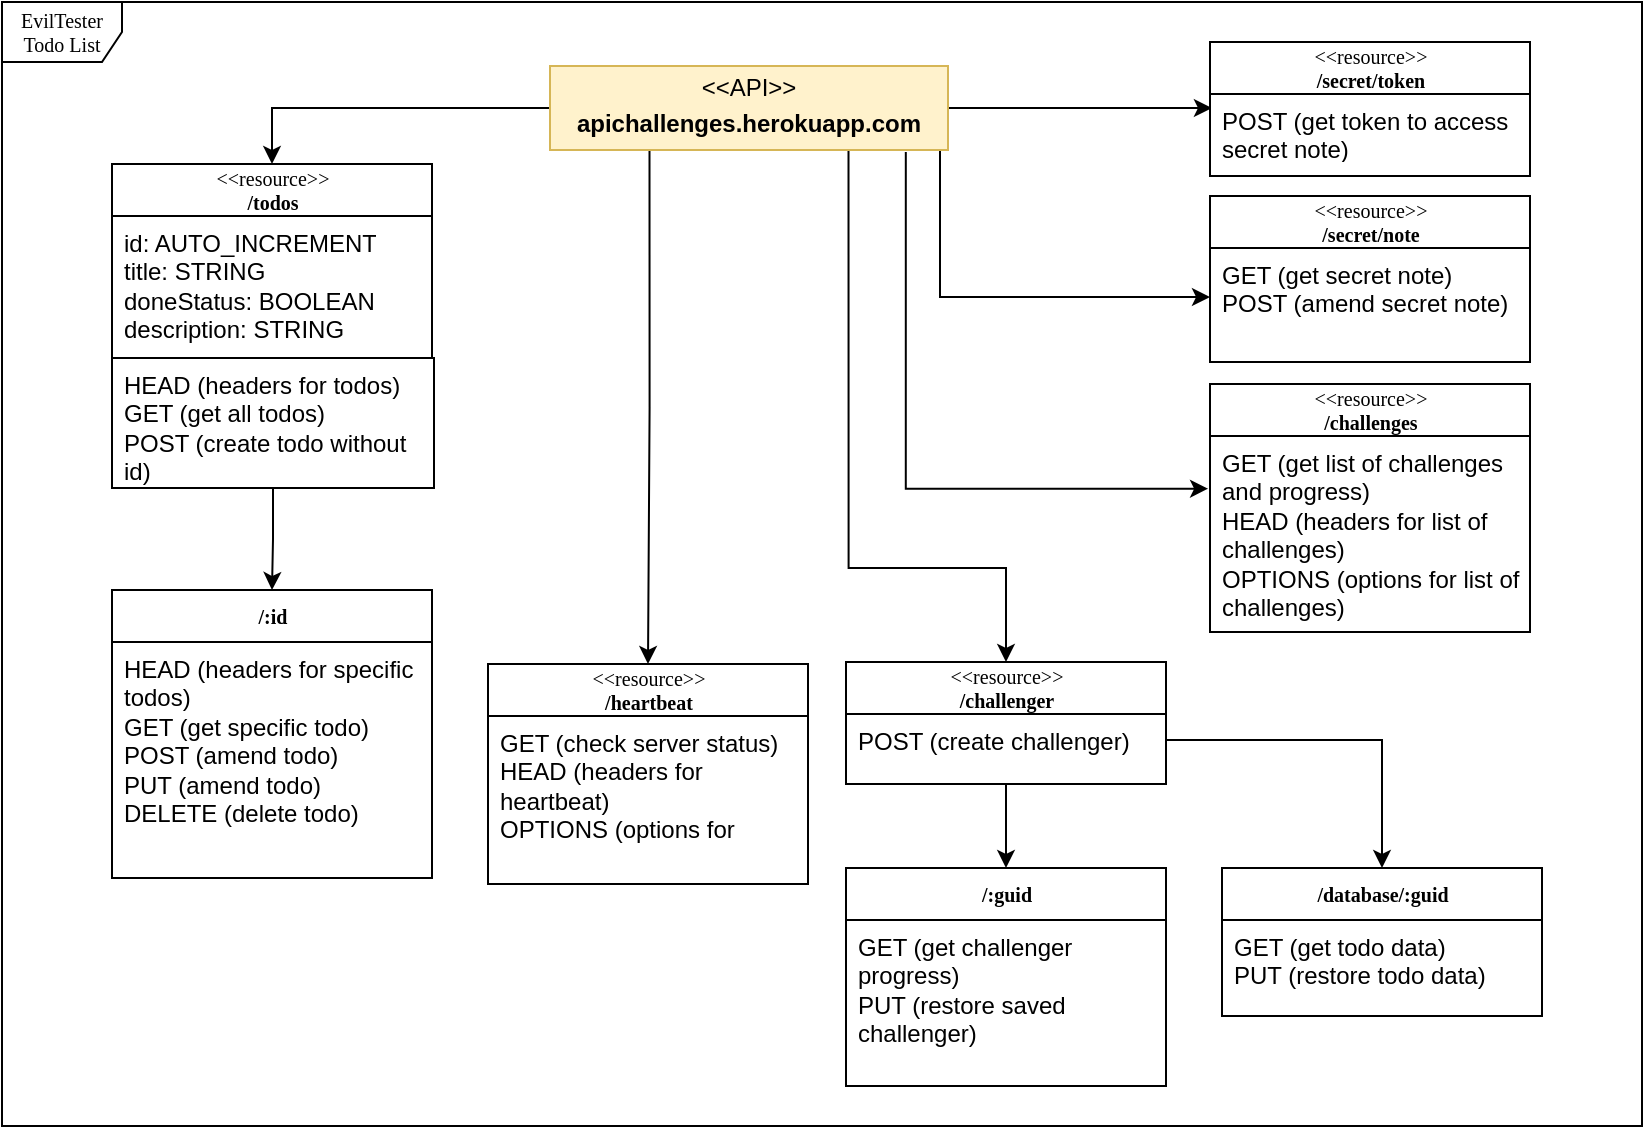 <mxfile version="24.4.6" type="device">
  <diagram name="Page-1" id="c4acf3e9-155e-7222-9cf6-157b1a14988f">
    <mxGraphModel dx="954" dy="617" grid="0" gridSize="10" guides="1" tooltips="1" connect="1" arrows="1" fold="1" page="1" pageScale="1" pageWidth="850" pageHeight="1100" background="none" math="0" shadow="0">
      <root>
        <mxCell id="0" />
        <mxCell id="1" parent="0" />
        <mxCell id="17acba5748e5396b-1" value="EvilTester Todo List " style="shape=umlFrame;whiteSpace=wrap;html=1;rounded=0;shadow=0;comic=0;labelBackgroundColor=none;strokeWidth=1;fontFamily=Verdana;fontSize=10;align=center;movable=1;resizable=1;rotatable=1;deletable=1;editable=1;locked=0;connectable=1;" parent="1" vertex="1">
          <mxGeometry x="20" y="20" width="820" height="562" as="geometry" />
        </mxCell>
        <mxCell id="17acba5748e5396b-20" value="&lt;div&gt;&amp;lt;&amp;lt;resource&amp;gt;&amp;gt;&lt;/div&gt;&lt;div&gt;&lt;b&gt;/todos&lt;/b&gt;&lt;br&gt;&lt;/div&gt;" style="swimlane;html=1;fontStyle=0;childLayout=stackLayout;horizontal=1;startSize=26;fillColor=none;horizontalStack=0;resizeParent=1;resizeLast=0;collapsible=1;marginBottom=0;swimlaneFillColor=#ffffff;rounded=0;shadow=0;comic=0;labelBackgroundColor=none;strokeWidth=1;fontFamily=Verdana;fontSize=10;align=center;" parent="1" vertex="1">
          <mxGeometry x="75" y="101" width="160" height="102" as="geometry">
            <mxRectangle x="75" y="101" width="111" height="36" as="alternateBounds" />
          </mxGeometry>
        </mxCell>
        <mxCell id="17acba5748e5396b-21" value="id: AUTO_INCREMENT&lt;br&gt;&lt;div&gt;title: STRING&lt;/div&gt;&lt;div&gt;doneStatus: BOOLEAN&lt;br&gt;&lt;/div&gt;&lt;div&gt;description: STRING&lt;/div&gt;" style="text;html=1;strokeColor=none;fillColor=none;align=left;verticalAlign=top;spacingLeft=4;spacingRight=4;whiteSpace=wrap;overflow=hidden;rotatable=0;points=[[0,0.5],[1,0.5]];portConstraint=eastwest;" parent="17acba5748e5396b-20" vertex="1">
          <mxGeometry y="26" width="160" height="70" as="geometry" />
        </mxCell>
        <mxCell id="17acba5748e5396b-30" value="&amp;lt;&amp;lt;resource&amp;gt;&amp;gt;&lt;br&gt;&lt;b&gt;/heartbeat&lt;/b&gt;" style="swimlane;html=1;fontStyle=0;childLayout=stackLayout;horizontal=1;startSize=26;fillColor=none;horizontalStack=0;resizeParent=1;resizeLast=0;collapsible=1;marginBottom=0;swimlaneFillColor=#ffffff;rounded=0;shadow=0;comic=0;labelBackgroundColor=none;strokeWidth=1;fontFamily=Verdana;fontSize=10;align=center;" parent="1" vertex="1">
          <mxGeometry x="263" y="351" width="160" height="110" as="geometry">
            <mxRectangle x="303" y="351" width="111" height="26" as="alternateBounds" />
          </mxGeometry>
        </mxCell>
        <mxCell id="17acba5748e5396b-31" value="&lt;div&gt;GET (check server status)&lt;br&gt;&lt;/div&gt;&lt;div&gt;HEAD (headers for heartbeat)&lt;br&gt;&lt;/div&gt;&lt;div&gt;OPTIONS (options for heartbeat)&lt;br&gt;&lt;/div&gt;" style="text;html=1;strokeColor=none;fillColor=none;align=left;verticalAlign=top;spacingLeft=4;spacingRight=4;whiteSpace=wrap;overflow=hidden;rotatable=0;points=[[0,0.5],[1,0.5]];portConstraint=eastwest;" parent="17acba5748e5396b-30" vertex="1">
          <mxGeometry y="26" width="160" height="63" as="geometry" />
        </mxCell>
        <mxCell id="5d2195bd80daf111-35" style="edgeStyle=orthogonalEdgeStyle;rounded=0;html=1;dashed=1;labelBackgroundColor=none;startFill=0;endArrow=open;endFill=0;endSize=10;fontFamily=Verdana;fontSize=10;" parent="1" source="5d2195bd80daf111-9" edge="1">
          <mxGeometry relative="1" as="geometry">
            <Array as="points">
              <mxPoint x="545" y="970" />
              <mxPoint x="545" y="970" />
            </Array>
            <mxPoint x="545" y="1004" as="targetPoint" />
          </mxGeometry>
        </mxCell>
        <mxCell id="d7By6MX_Y3yvPWXo7Br7-2" style="edgeStyle=orthogonalEdgeStyle;rounded=0;orthogonalLoop=1;jettySize=auto;html=1;entryX=0.5;entryY=0;entryDx=0;entryDy=0;" edge="1" parent="1" source="5d2195bd80daf111-18" target="17acba5748e5396b-20">
          <mxGeometry relative="1" as="geometry" />
        </mxCell>
        <mxCell id="d7By6MX_Y3yvPWXo7Br7-10" style="edgeStyle=orthogonalEdgeStyle;rounded=0;orthogonalLoop=1;jettySize=auto;html=1;entryX=0.5;entryY=0;entryDx=0;entryDy=0;exitX=0.25;exitY=1;exitDx=0;exitDy=0;" edge="1" parent="1" source="5d2195bd80daf111-18" target="17acba5748e5396b-30">
          <mxGeometry relative="1" as="geometry" />
        </mxCell>
        <mxCell id="d7By6MX_Y3yvPWXo7Br7-11" style="edgeStyle=orthogonalEdgeStyle;rounded=0;orthogonalLoop=1;jettySize=auto;html=1;entryX=0.5;entryY=0;entryDx=0;entryDy=0;exitX=0.75;exitY=1;exitDx=0;exitDy=0;" edge="1" parent="1" source="5d2195bd80daf111-18" target="d7By6MX_Y3yvPWXo7Br7-4">
          <mxGeometry relative="1" as="geometry">
            <mxPoint x="463" y="96" as="sourcePoint" />
            <Array as="points">
              <mxPoint x="443" y="303" />
              <mxPoint x="522" y="303" />
            </Array>
          </mxGeometry>
        </mxCell>
        <mxCell id="d7By6MX_Y3yvPWXo7Br7-12" style="edgeStyle=orthogonalEdgeStyle;rounded=0;orthogonalLoop=1;jettySize=auto;html=1;entryX=0.006;entryY=0.226;entryDx=0;entryDy=0;entryPerimeter=0;" edge="1" parent="1" source="5d2195bd80daf111-18" target="d7By6MX_Y3yvPWXo7Br7-8">
          <mxGeometry relative="1" as="geometry">
            <mxPoint x="616" y="74" as="targetPoint" />
          </mxGeometry>
        </mxCell>
        <mxCell id="d7By6MX_Y3yvPWXo7Br7-42" style="edgeStyle=orthogonalEdgeStyle;rounded=0;orthogonalLoop=1;jettySize=auto;html=1;exitX=0.894;exitY=1.024;exitDx=0;exitDy=0;entryX=-0.006;entryY=0.269;entryDx=0;entryDy=0;entryPerimeter=0;exitPerimeter=0;" edge="1" parent="1" source="5d2195bd80daf111-18" target="d7By6MX_Y3yvPWXo7Br7-40">
          <mxGeometry relative="1" as="geometry">
            <mxPoint x="585" y="243" as="targetPoint" />
          </mxGeometry>
        </mxCell>
        <mxCell id="d7By6MX_Y3yvPWXo7Br7-47" style="edgeStyle=orthogonalEdgeStyle;rounded=0;orthogonalLoop=1;jettySize=auto;html=1;entryX=0;entryY=0.5;entryDx=0;entryDy=0;" edge="1" parent="1" source="5d2195bd80daf111-18" target="d7By6MX_Y3yvPWXo7Br7-44">
          <mxGeometry relative="1" as="geometry">
            <Array as="points">
              <mxPoint x="489" y="168" />
            </Array>
          </mxGeometry>
        </mxCell>
        <mxCell id="5d2195bd80daf111-18" value="&lt;p style=&quot;margin:0px;margin-top:4px;text-align:center;&quot;&gt;&amp;lt;&amp;lt;API&amp;gt;&amp;gt;&lt;b&gt;&lt;br&gt;&lt;/b&gt;&lt;/p&gt;&lt;p style=&quot;margin:0px;margin-top:4px;text-align:center;&quot;&gt;&lt;b&gt;apichallenges.herokuapp.com&lt;/b&gt;&lt;br&gt;&lt;/p&gt;&lt;hr size=&quot;1&quot;&gt;" style="verticalAlign=top;align=left;overflow=fill;fontSize=12;fontFamily=Helvetica;html=1;rounded=0;shadow=0;comic=0;labelBackgroundColor=none;strokeWidth=1;fillColor=#fff2cc;strokeColor=#d6b656;" parent="1" vertex="1">
          <mxGeometry x="294" y="52" width="199" height="42" as="geometry" />
        </mxCell>
        <mxCell id="5d2195bd80daf111-29" style="edgeStyle=orthogonalEdgeStyle;rounded=0;html=1;dashed=1;labelBackgroundColor=none;startFill=0;endArrow=open;endFill=0;endSize=10;fontFamily=Verdana;fontSize=10;" parent="1" target="5d2195bd80daf111-13" edge="1">
          <mxGeometry relative="1" as="geometry">
            <mxPoint x="250" y="520" as="sourcePoint" />
          </mxGeometry>
        </mxCell>
        <mxCell id="5d2195bd80daf111-32" style="edgeStyle=orthogonalEdgeStyle;rounded=0;html=1;dashed=1;labelBackgroundColor=none;startFill=0;endArrow=open;endFill=0;endSize=10;fontFamily=Verdana;fontSize=10;" parent="1" target="5d2195bd80daf111-12" edge="1">
          <mxGeometry relative="1" as="geometry">
            <Array as="points">
              <mxPoint x="170" y="780" />
            </Array>
            <mxPoint x="170" y="590" as="sourcePoint" />
          </mxGeometry>
        </mxCell>
        <mxCell id="5d2195bd80daf111-33" style="edgeStyle=orthogonalEdgeStyle;rounded=0;html=1;dashed=1;labelBackgroundColor=none;startFill=0;endArrow=open;endFill=0;endSize=10;fontFamily=Verdana;fontSize=10;" parent="1" target="5d2195bd80daf111-11" edge="1">
          <mxGeometry relative="1" as="geometry">
            <Array as="points">
              <mxPoint x="140" y="978" />
            </Array>
            <mxPoint x="140" y="590" as="sourcePoint" />
          </mxGeometry>
        </mxCell>
        <mxCell id="d7By6MX_Y3yvPWXo7Br7-34" style="edgeStyle=orthogonalEdgeStyle;rounded=0;orthogonalLoop=1;jettySize=auto;html=1;entryX=0.5;entryY=0;entryDx=0;entryDy=0;" edge="1" parent="1" source="d7By6MX_Y3yvPWXo7Br7-4" target="d7By6MX_Y3yvPWXo7Br7-32">
          <mxGeometry relative="1" as="geometry" />
        </mxCell>
        <mxCell id="d7By6MX_Y3yvPWXo7Br7-4" value="&amp;lt;&amp;lt;resource&amp;gt;&amp;gt;&lt;br&gt;&lt;b&gt;/challenger&lt;/b&gt;" style="swimlane;html=1;fontStyle=0;childLayout=stackLayout;horizontal=1;startSize=26;fillColor=none;horizontalStack=0;resizeParent=1;resizeLast=0;collapsible=1;marginBottom=0;swimlaneFillColor=#ffffff;rounded=0;shadow=0;comic=0;labelBackgroundColor=none;strokeWidth=1;fontFamily=Verdana;fontSize=10;align=center;" vertex="1" parent="1">
          <mxGeometry x="442" y="350" width="160" height="61" as="geometry">
            <mxRectangle x="303" y="351" width="111" height="26" as="alternateBounds" />
          </mxGeometry>
        </mxCell>
        <mxCell id="d7By6MX_Y3yvPWXo7Br7-5" value="POST (create challenger)" style="text;html=1;strokeColor=none;fillColor=none;align=left;verticalAlign=top;spacingLeft=4;spacingRight=4;whiteSpace=wrap;overflow=hidden;rotatable=0;points=[[0,0.5],[1,0.5]];portConstraint=eastwest;" vertex="1" parent="d7By6MX_Y3yvPWXo7Br7-4">
          <mxGeometry y="26" width="160" height="26" as="geometry" />
        </mxCell>
        <mxCell id="d7By6MX_Y3yvPWXo7Br7-7" value="&amp;lt;&amp;lt;resource&amp;gt;&amp;gt;&lt;br&gt;&lt;b&gt;/secret/token&lt;/b&gt;" style="swimlane;html=1;fontStyle=0;childLayout=stackLayout;horizontal=1;startSize=26;fillColor=none;horizontalStack=0;resizeParent=1;resizeLast=0;collapsible=1;marginBottom=0;swimlaneFillColor=#ffffff;rounded=0;shadow=0;comic=0;labelBackgroundColor=none;strokeWidth=1;fontFamily=Verdana;fontSize=10;align=center;" vertex="1" parent="1">
          <mxGeometry x="624" y="40" width="160" height="67" as="geometry">
            <mxRectangle x="303" y="351" width="111" height="26" as="alternateBounds" />
          </mxGeometry>
        </mxCell>
        <mxCell id="d7By6MX_Y3yvPWXo7Br7-8" value="POST (get token to access secret note)" style="text;html=1;strokeColor=none;fillColor=none;align=left;verticalAlign=top;spacingLeft=4;spacingRight=4;whiteSpace=wrap;overflow=hidden;rotatable=0;points=[[0,0.5],[1,0.5]];portConstraint=eastwest;" vertex="1" parent="d7By6MX_Y3yvPWXo7Br7-7">
          <mxGeometry y="26" width="160" height="31" as="geometry" />
        </mxCell>
        <mxCell id="d7By6MX_Y3yvPWXo7Br7-31" style="edgeStyle=orthogonalEdgeStyle;rounded=0;orthogonalLoop=1;jettySize=auto;html=1;entryX=0.5;entryY=0;entryDx=0;entryDy=0;" edge="1" parent="1" source="d7By6MX_Y3yvPWXo7Br7-18" target="d7By6MX_Y3yvPWXo7Br7-28">
          <mxGeometry relative="1" as="geometry" />
        </mxCell>
        <mxCell id="d7By6MX_Y3yvPWXo7Br7-18" value="&lt;div&gt;HEAD (headers for todos)&lt;br&gt;&lt;/div&gt;&lt;div&gt;GET (get all todos)&lt;br&gt;&lt;/div&gt;&lt;div&gt;POST (create todo without id)&lt;br&gt; &lt;/div&gt;" style="rounded=0;whiteSpace=wrap;html=1;align=left;verticalAlign=top;spacingLeft=4;" vertex="1" parent="1">
          <mxGeometry x="75" y="198" width="161" height="65" as="geometry" />
        </mxCell>
        <mxCell id="d7By6MX_Y3yvPWXo7Br7-28" value="&lt;div&gt;&lt;b&gt;/:id&lt;/b&gt;&lt;br&gt;&lt;/div&gt;" style="swimlane;html=1;fontStyle=0;childLayout=stackLayout;horizontal=1;startSize=26;fillColor=none;horizontalStack=0;resizeParent=1;resizeLast=0;collapsible=1;marginBottom=0;swimlaneFillColor=#ffffff;rounded=0;shadow=0;comic=0;labelBackgroundColor=none;strokeWidth=1;fontFamily=Verdana;fontSize=10;align=center;" vertex="1" parent="1">
          <mxGeometry x="75" y="314" width="160" height="144" as="geometry">
            <mxRectangle x="75" y="101" width="111" height="36" as="alternateBounds" />
          </mxGeometry>
        </mxCell>
        <mxCell id="d7By6MX_Y3yvPWXo7Br7-29" value="&lt;div&gt;HEAD (headers for specific todos)&lt;br&gt;&lt;/div&gt;&lt;div&gt;GET (get specific todo)&lt;br&gt;&lt;/div&gt;&lt;div&gt;POST (amend todo)&lt;br&gt;&lt;/div&gt;&lt;div&gt;PUT (amend todo)&lt;/div&gt;&lt;div&gt;DELETE (delete todo)&lt;br&gt;&lt;/div&gt;" style="text;html=1;strokeColor=none;fillColor=none;align=left;verticalAlign=top;spacingLeft=4;spacingRight=4;whiteSpace=wrap;overflow=hidden;rotatable=0;points=[[0,0.5],[1,0.5]];portConstraint=eastwest;" vertex="1" parent="d7By6MX_Y3yvPWXo7Br7-28">
          <mxGeometry y="26" width="160" height="108" as="geometry" />
        </mxCell>
        <mxCell id="d7By6MX_Y3yvPWXo7Br7-32" value="&lt;div&gt;&lt;b&gt;/:guid&lt;/b&gt;&lt;br&gt;&lt;/div&gt;" style="swimlane;html=1;fontStyle=0;childLayout=stackLayout;horizontal=1;startSize=26;fillColor=none;horizontalStack=0;resizeParent=1;resizeLast=0;collapsible=1;marginBottom=0;swimlaneFillColor=#ffffff;rounded=0;shadow=0;comic=0;labelBackgroundColor=none;strokeWidth=1;fontFamily=Verdana;fontSize=10;align=center;" vertex="1" parent="1">
          <mxGeometry x="442" y="453" width="160" height="109" as="geometry">
            <mxRectangle x="75" y="101" width="111" height="36" as="alternateBounds" />
          </mxGeometry>
        </mxCell>
        <mxCell id="d7By6MX_Y3yvPWXo7Br7-33" value="&lt;div&gt;GET (get challenger progress)&lt;br&gt;&lt;/div&gt;&lt;div&gt;PUT (restore saved challenger)&lt;br&gt;&lt;/div&gt;" style="text;html=1;strokeColor=none;fillColor=none;align=left;verticalAlign=top;spacingLeft=4;spacingRight=4;whiteSpace=wrap;overflow=hidden;rotatable=0;points=[[0,0.5],[1,0.5]];portConstraint=eastwest;" vertex="1" parent="d7By6MX_Y3yvPWXo7Br7-32">
          <mxGeometry y="26" width="160" height="72" as="geometry" />
        </mxCell>
        <mxCell id="d7By6MX_Y3yvPWXo7Br7-36" value="&lt;div&gt;&lt;b&gt;/database/:guid&lt;/b&gt;&lt;br&gt;&lt;/div&gt;" style="swimlane;html=1;fontStyle=0;childLayout=stackLayout;horizontal=1;startSize=26;fillColor=none;horizontalStack=0;resizeParent=1;resizeLast=0;collapsible=1;marginBottom=0;swimlaneFillColor=#ffffff;rounded=0;shadow=0;comic=0;labelBackgroundColor=none;strokeWidth=1;fontFamily=Verdana;fontSize=10;align=center;" vertex="1" parent="1">
          <mxGeometry x="630" y="453" width="160" height="74" as="geometry">
            <mxRectangle x="75" y="101" width="111" height="36" as="alternateBounds" />
          </mxGeometry>
        </mxCell>
        <mxCell id="d7By6MX_Y3yvPWXo7Br7-37" value="&lt;div&gt;GET (get todo data)&lt;br&gt;&lt;/div&gt;&lt;div&gt;PUT (restore todo data)&lt;br&gt;&lt;/div&gt;" style="text;html=1;strokeColor=none;fillColor=none;align=left;verticalAlign=top;spacingLeft=4;spacingRight=4;whiteSpace=wrap;overflow=hidden;rotatable=0;points=[[0,0.5],[1,0.5]];portConstraint=eastwest;" vertex="1" parent="d7By6MX_Y3yvPWXo7Br7-36">
          <mxGeometry y="26" width="160" height="39" as="geometry" />
        </mxCell>
        <mxCell id="d7By6MX_Y3yvPWXo7Br7-38" style="edgeStyle=orthogonalEdgeStyle;rounded=0;orthogonalLoop=1;jettySize=auto;html=1;entryX=0.5;entryY=0;entryDx=0;entryDy=0;" edge="1" parent="1" source="d7By6MX_Y3yvPWXo7Br7-5" target="d7By6MX_Y3yvPWXo7Br7-36">
          <mxGeometry relative="1" as="geometry" />
        </mxCell>
        <mxCell id="d7By6MX_Y3yvPWXo7Br7-39" value="&amp;lt;&amp;lt;resource&amp;gt;&amp;gt;&lt;br&gt;&lt;b&gt;/challenges&lt;/b&gt;" style="swimlane;html=1;fontStyle=0;childLayout=stackLayout;horizontal=1;startSize=26;fillColor=none;horizontalStack=0;resizeParent=1;resizeLast=0;collapsible=1;marginBottom=0;swimlaneFillColor=#ffffff;rounded=0;shadow=0;comic=0;labelBackgroundColor=none;strokeWidth=1;fontFamily=Verdana;fontSize=10;align=center;" vertex="1" parent="1">
          <mxGeometry x="624" y="211" width="160" height="124" as="geometry">
            <mxRectangle x="303" y="351" width="111" height="26" as="alternateBounds" />
          </mxGeometry>
        </mxCell>
        <mxCell id="d7By6MX_Y3yvPWXo7Br7-40" value="&lt;div&gt;GET (get list of challenges and progress)&lt;br&gt;&lt;/div&gt;&lt;div&gt;HEAD (headers for list of challenges)&lt;br&gt;&lt;/div&gt;&lt;div&gt;OPTIONS (options for list of challenges)&lt;br&gt;&lt;/div&gt;" style="text;html=1;strokeColor=none;fillColor=none;align=left;verticalAlign=top;spacingLeft=4;spacingRight=4;whiteSpace=wrap;overflow=hidden;rotatable=0;points=[[0,0.5],[1,0.5]];portConstraint=eastwest;" vertex="1" parent="d7By6MX_Y3yvPWXo7Br7-39">
          <mxGeometry y="26" width="160" height="98" as="geometry" />
        </mxCell>
        <mxCell id="d7By6MX_Y3yvPWXo7Br7-43" value="&amp;lt;&amp;lt;resource&amp;gt;&amp;gt;&lt;br&gt;&lt;b&gt;/secret/note&lt;/b&gt;" style="swimlane;html=1;fontStyle=0;childLayout=stackLayout;horizontal=1;startSize=26;fillColor=none;horizontalStack=0;resizeParent=1;resizeLast=0;collapsible=1;marginBottom=0;swimlaneFillColor=#ffffff;rounded=0;shadow=0;comic=0;labelBackgroundColor=none;strokeWidth=1;fontFamily=Verdana;fontSize=10;align=center;" vertex="1" parent="1">
          <mxGeometry x="624" y="117" width="160" height="83" as="geometry">
            <mxRectangle x="303" y="351" width="111" height="26" as="alternateBounds" />
          </mxGeometry>
        </mxCell>
        <mxCell id="d7By6MX_Y3yvPWXo7Br7-44" value="&lt;div&gt;GET (get secret note)&lt;br&gt;&lt;/div&gt;&lt;div&gt;POST (amend secret note)&lt;br&gt;&lt;/div&gt;" style="text;html=1;strokeColor=none;fillColor=none;align=left;verticalAlign=top;spacingLeft=4;spacingRight=4;whiteSpace=wrap;overflow=hidden;rotatable=0;points=[[0,0.5],[1,0.5]];portConstraint=eastwest;" vertex="1" parent="d7By6MX_Y3yvPWXo7Br7-43">
          <mxGeometry y="26" width="160" height="49" as="geometry" />
        </mxCell>
      </root>
    </mxGraphModel>
  </diagram>
</mxfile>
